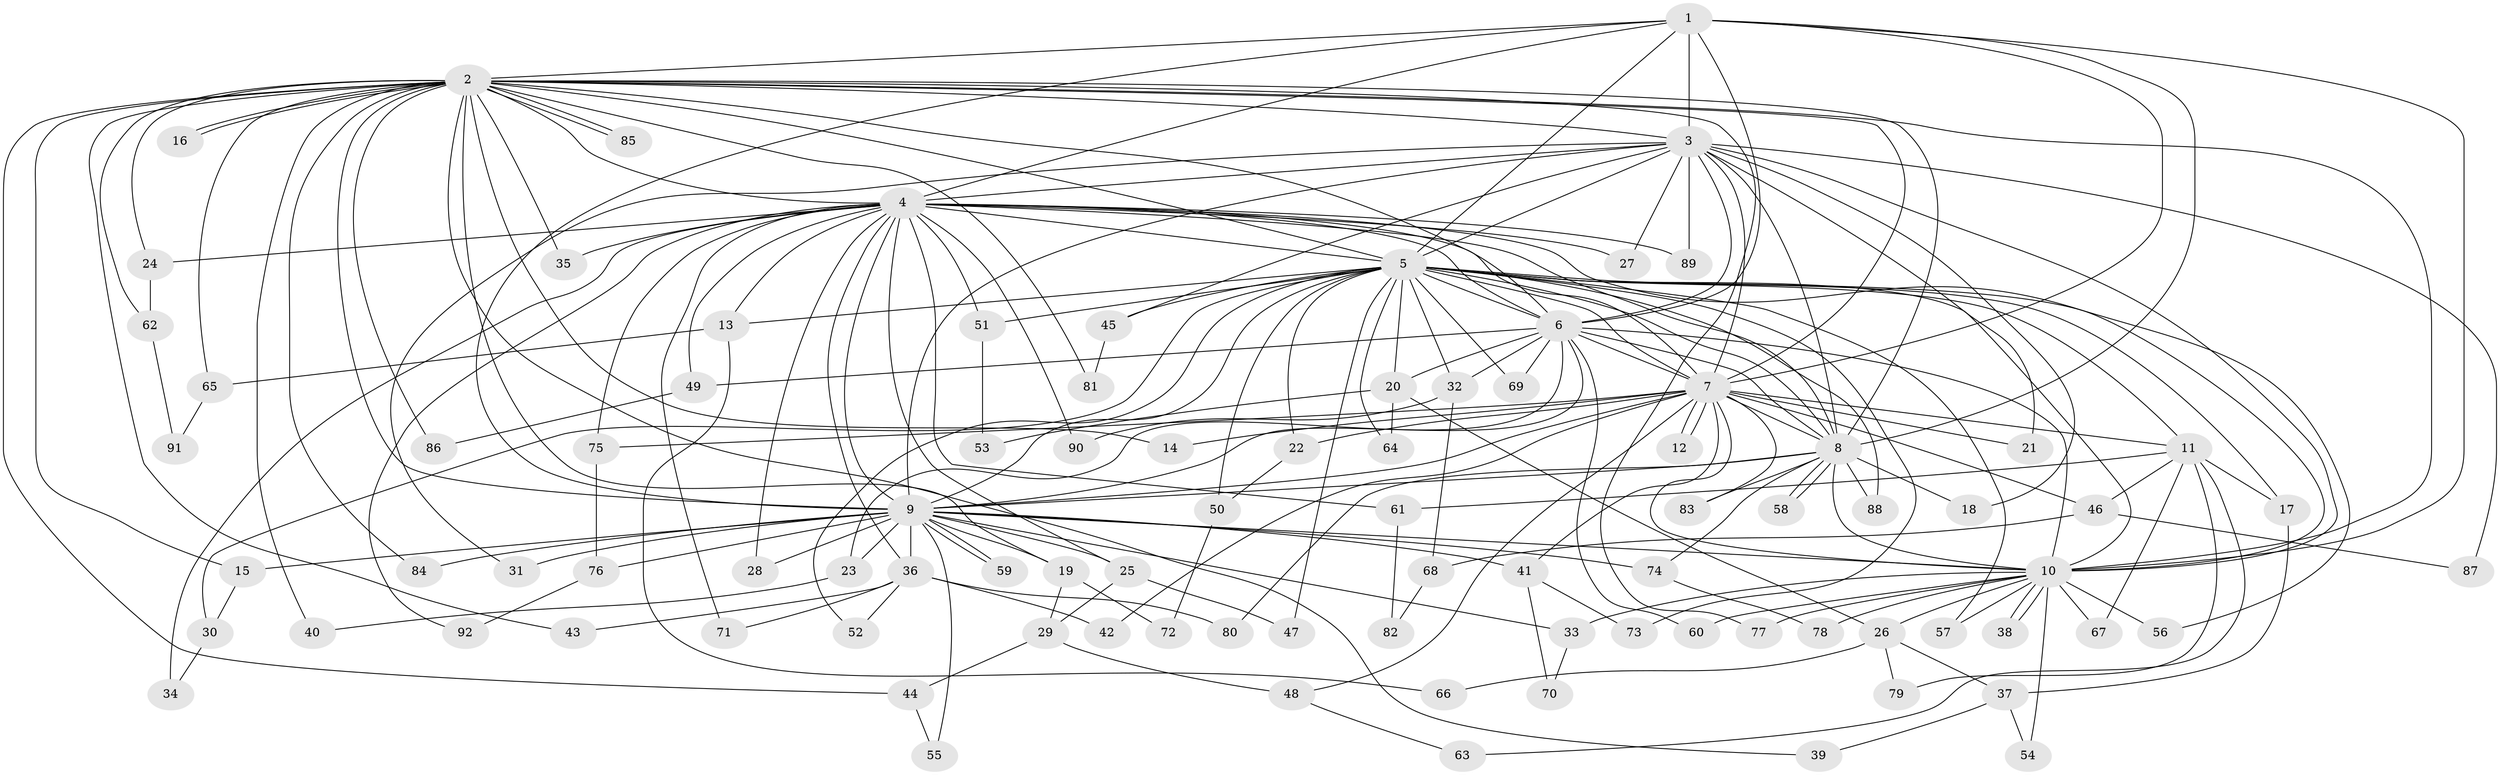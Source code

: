 // Generated by graph-tools (version 1.1) at 2025/49/03/09/25 03:49:44]
// undirected, 92 vertices, 209 edges
graph export_dot {
graph [start="1"]
  node [color=gray90,style=filled];
  1;
  2;
  3;
  4;
  5;
  6;
  7;
  8;
  9;
  10;
  11;
  12;
  13;
  14;
  15;
  16;
  17;
  18;
  19;
  20;
  21;
  22;
  23;
  24;
  25;
  26;
  27;
  28;
  29;
  30;
  31;
  32;
  33;
  34;
  35;
  36;
  37;
  38;
  39;
  40;
  41;
  42;
  43;
  44;
  45;
  46;
  47;
  48;
  49;
  50;
  51;
  52;
  53;
  54;
  55;
  56;
  57;
  58;
  59;
  60;
  61;
  62;
  63;
  64;
  65;
  66;
  67;
  68;
  69;
  70;
  71;
  72;
  73;
  74;
  75;
  76;
  77;
  78;
  79;
  80;
  81;
  82;
  83;
  84;
  85;
  86;
  87;
  88;
  89;
  90;
  91;
  92;
  1 -- 2;
  1 -- 3;
  1 -- 4;
  1 -- 5;
  1 -- 6;
  1 -- 7;
  1 -- 8;
  1 -- 9;
  1 -- 10;
  2 -- 3;
  2 -- 4;
  2 -- 5;
  2 -- 6;
  2 -- 7;
  2 -- 8;
  2 -- 9;
  2 -- 10;
  2 -- 14;
  2 -- 15;
  2 -- 16;
  2 -- 16;
  2 -- 19;
  2 -- 24;
  2 -- 35;
  2 -- 39;
  2 -- 40;
  2 -- 43;
  2 -- 44;
  2 -- 62;
  2 -- 65;
  2 -- 77;
  2 -- 81;
  2 -- 84;
  2 -- 85;
  2 -- 85;
  2 -- 86;
  3 -- 4;
  3 -- 5;
  3 -- 6;
  3 -- 7;
  3 -- 8;
  3 -- 9;
  3 -- 10;
  3 -- 18;
  3 -- 21;
  3 -- 27;
  3 -- 31;
  3 -- 45;
  3 -- 87;
  3 -- 89;
  4 -- 5;
  4 -- 6;
  4 -- 7;
  4 -- 8;
  4 -- 9;
  4 -- 10;
  4 -- 13;
  4 -- 24;
  4 -- 25;
  4 -- 27;
  4 -- 28;
  4 -- 34;
  4 -- 35;
  4 -- 36;
  4 -- 49;
  4 -- 51;
  4 -- 61;
  4 -- 71;
  4 -- 75;
  4 -- 89;
  4 -- 90;
  4 -- 92;
  5 -- 6;
  5 -- 7;
  5 -- 8;
  5 -- 9;
  5 -- 10;
  5 -- 11;
  5 -- 13;
  5 -- 17;
  5 -- 20;
  5 -- 22;
  5 -- 30;
  5 -- 32;
  5 -- 45;
  5 -- 47;
  5 -- 50;
  5 -- 51;
  5 -- 52;
  5 -- 56;
  5 -- 57;
  5 -- 64;
  5 -- 69;
  5 -- 73;
  5 -- 88;
  6 -- 7;
  6 -- 8;
  6 -- 9;
  6 -- 10;
  6 -- 20;
  6 -- 23;
  6 -- 32;
  6 -- 49;
  6 -- 60;
  6 -- 69;
  7 -- 8;
  7 -- 9;
  7 -- 10;
  7 -- 11;
  7 -- 12;
  7 -- 12;
  7 -- 14;
  7 -- 21;
  7 -- 22;
  7 -- 41;
  7 -- 42;
  7 -- 46;
  7 -- 48;
  7 -- 75;
  7 -- 83;
  8 -- 9;
  8 -- 10;
  8 -- 18;
  8 -- 58;
  8 -- 58;
  8 -- 74;
  8 -- 80;
  8 -- 83;
  8 -- 88;
  9 -- 10;
  9 -- 15;
  9 -- 19;
  9 -- 23;
  9 -- 25;
  9 -- 28;
  9 -- 31;
  9 -- 33;
  9 -- 36;
  9 -- 41;
  9 -- 55;
  9 -- 59;
  9 -- 59;
  9 -- 74;
  9 -- 76;
  9 -- 84;
  10 -- 26;
  10 -- 33;
  10 -- 38;
  10 -- 38;
  10 -- 54;
  10 -- 56;
  10 -- 57;
  10 -- 60;
  10 -- 67;
  10 -- 77;
  10 -- 78;
  11 -- 17;
  11 -- 46;
  11 -- 61;
  11 -- 63;
  11 -- 67;
  11 -- 79;
  13 -- 65;
  13 -- 66;
  15 -- 30;
  17 -- 37;
  19 -- 29;
  19 -- 72;
  20 -- 26;
  20 -- 53;
  20 -- 64;
  22 -- 50;
  23 -- 40;
  24 -- 62;
  25 -- 29;
  25 -- 47;
  26 -- 37;
  26 -- 66;
  26 -- 79;
  29 -- 44;
  29 -- 48;
  30 -- 34;
  32 -- 68;
  32 -- 90;
  33 -- 70;
  36 -- 42;
  36 -- 43;
  36 -- 52;
  36 -- 71;
  36 -- 80;
  37 -- 39;
  37 -- 54;
  41 -- 70;
  41 -- 73;
  44 -- 55;
  45 -- 81;
  46 -- 68;
  46 -- 87;
  48 -- 63;
  49 -- 86;
  50 -- 72;
  51 -- 53;
  61 -- 82;
  62 -- 91;
  65 -- 91;
  68 -- 82;
  74 -- 78;
  75 -- 76;
  76 -- 92;
}
